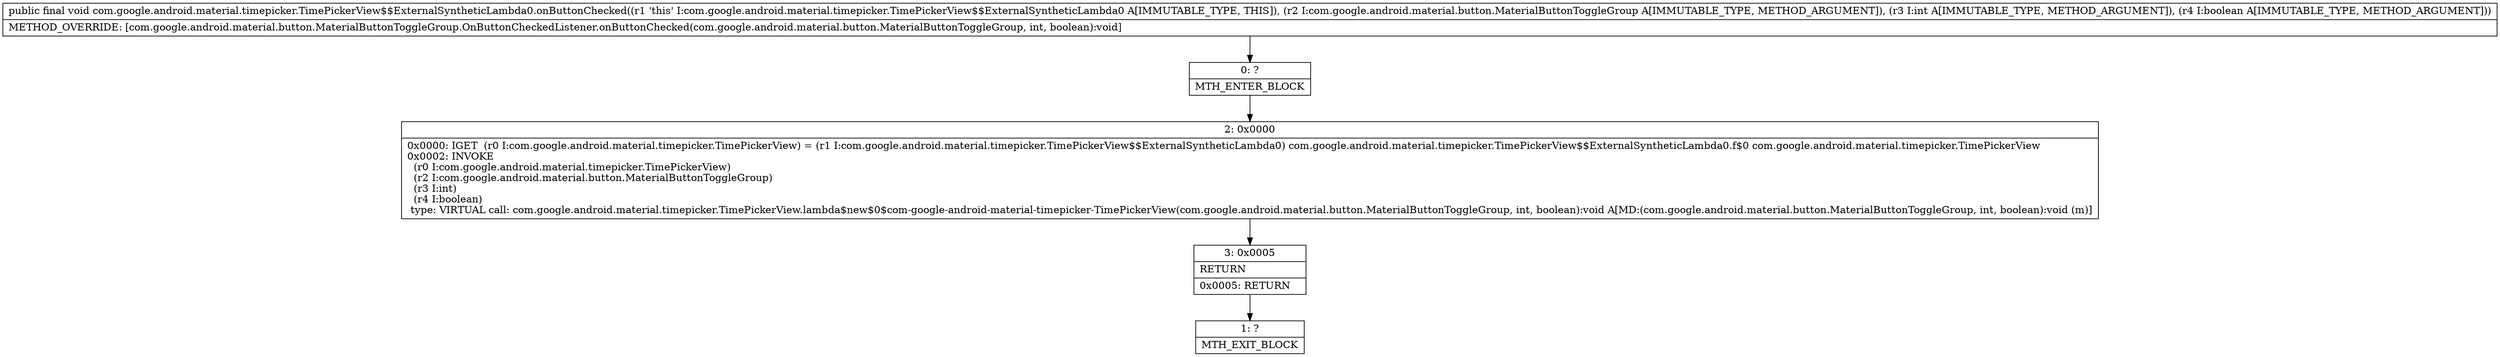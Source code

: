 digraph "CFG forcom.google.android.material.timepicker.TimePickerView$$ExternalSyntheticLambda0.onButtonChecked(Lcom\/google\/android\/material\/button\/MaterialButtonToggleGroup;IZ)V" {
Node_0 [shape=record,label="{0\:\ ?|MTH_ENTER_BLOCK\l}"];
Node_2 [shape=record,label="{2\:\ 0x0000|0x0000: IGET  (r0 I:com.google.android.material.timepicker.TimePickerView) = (r1 I:com.google.android.material.timepicker.TimePickerView$$ExternalSyntheticLambda0) com.google.android.material.timepicker.TimePickerView$$ExternalSyntheticLambda0.f$0 com.google.android.material.timepicker.TimePickerView \l0x0002: INVOKE  \l  (r0 I:com.google.android.material.timepicker.TimePickerView)\l  (r2 I:com.google.android.material.button.MaterialButtonToggleGroup)\l  (r3 I:int)\l  (r4 I:boolean)\l type: VIRTUAL call: com.google.android.material.timepicker.TimePickerView.lambda$new$0$com\-google\-android\-material\-timepicker\-TimePickerView(com.google.android.material.button.MaterialButtonToggleGroup, int, boolean):void A[MD:(com.google.android.material.button.MaterialButtonToggleGroup, int, boolean):void (m)]\l}"];
Node_3 [shape=record,label="{3\:\ 0x0005|RETURN\l|0x0005: RETURN   \l}"];
Node_1 [shape=record,label="{1\:\ ?|MTH_EXIT_BLOCK\l}"];
MethodNode[shape=record,label="{public final void com.google.android.material.timepicker.TimePickerView$$ExternalSyntheticLambda0.onButtonChecked((r1 'this' I:com.google.android.material.timepicker.TimePickerView$$ExternalSyntheticLambda0 A[IMMUTABLE_TYPE, THIS]), (r2 I:com.google.android.material.button.MaterialButtonToggleGroup A[IMMUTABLE_TYPE, METHOD_ARGUMENT]), (r3 I:int A[IMMUTABLE_TYPE, METHOD_ARGUMENT]), (r4 I:boolean A[IMMUTABLE_TYPE, METHOD_ARGUMENT]))  | METHOD_OVERRIDE: [com.google.android.material.button.MaterialButtonToggleGroup.OnButtonCheckedListener.onButtonChecked(com.google.android.material.button.MaterialButtonToggleGroup, int, boolean):void]\l}"];
MethodNode -> Node_0;Node_0 -> Node_2;
Node_2 -> Node_3;
Node_3 -> Node_1;
}

